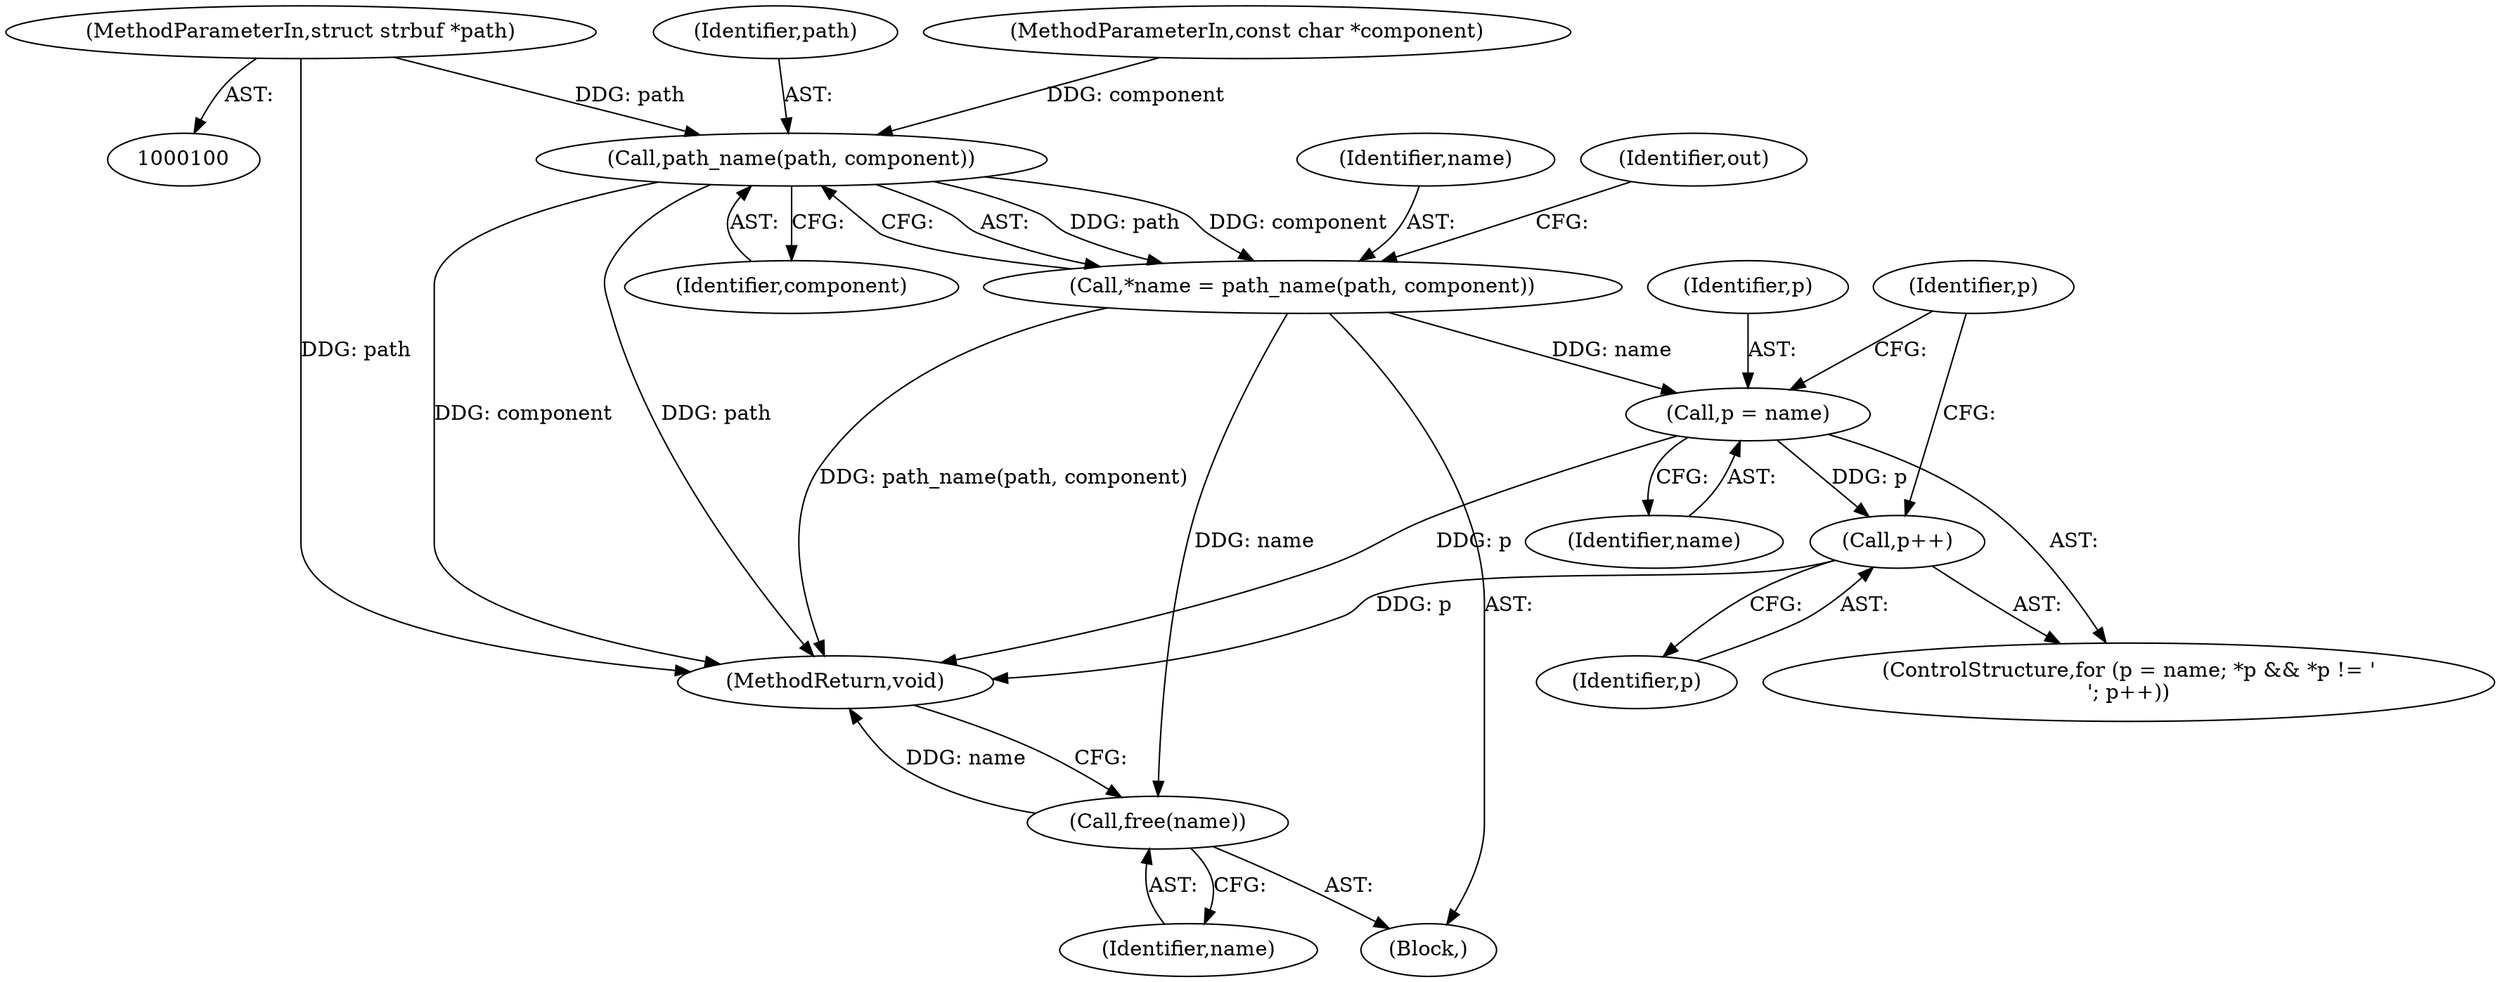 digraph "0_git_de1e67d0703894cb6ea782e36abb63976ab07e60_12@pointer" {
"1000103" [label="(MethodParameterIn,struct strbuf *path)"];
"1000109" [label="(Call,path_name(path, component))"];
"1000107" [label="(Call,*name = path_name(path, component))"];
"1000122" [label="(Call,p = name)"];
"1000132" [label="(Call,p++)"];
"1000141" [label="(Call,free(name))"];
"1000122" [label="(Call,p = name)"];
"1000141" [label="(Call,free(name))"];
"1000121" [label="(ControlStructure,for (p = name; *p && *p != '\n'; p++))"];
"1000114" [label="(Identifier,out)"];
"1000142" [label="(Identifier,name)"];
"1000105" [label="(Block,)"];
"1000104" [label="(MethodParameterIn,const char *component)"];
"1000123" [label="(Identifier,p)"];
"1000133" [label="(Identifier,p)"];
"1000143" [label="(MethodReturn,void)"];
"1000103" [label="(MethodParameterIn,struct strbuf *path)"];
"1000107" [label="(Call,*name = path_name(path, component))"];
"1000108" [label="(Identifier,name)"];
"1000124" [label="(Identifier,name)"];
"1000110" [label="(Identifier,path)"];
"1000127" [label="(Identifier,p)"];
"1000111" [label="(Identifier,component)"];
"1000132" [label="(Call,p++)"];
"1000109" [label="(Call,path_name(path, component))"];
"1000103" -> "1000100"  [label="AST: "];
"1000103" -> "1000143"  [label="DDG: path"];
"1000103" -> "1000109"  [label="DDG: path"];
"1000109" -> "1000107"  [label="AST: "];
"1000109" -> "1000111"  [label="CFG: "];
"1000110" -> "1000109"  [label="AST: "];
"1000111" -> "1000109"  [label="AST: "];
"1000107" -> "1000109"  [label="CFG: "];
"1000109" -> "1000143"  [label="DDG: path"];
"1000109" -> "1000143"  [label="DDG: component"];
"1000109" -> "1000107"  [label="DDG: path"];
"1000109" -> "1000107"  [label="DDG: component"];
"1000104" -> "1000109"  [label="DDG: component"];
"1000107" -> "1000105"  [label="AST: "];
"1000108" -> "1000107"  [label="AST: "];
"1000114" -> "1000107"  [label="CFG: "];
"1000107" -> "1000143"  [label="DDG: path_name(path, component)"];
"1000107" -> "1000122"  [label="DDG: name"];
"1000107" -> "1000141"  [label="DDG: name"];
"1000122" -> "1000121"  [label="AST: "];
"1000122" -> "1000124"  [label="CFG: "];
"1000123" -> "1000122"  [label="AST: "];
"1000124" -> "1000122"  [label="AST: "];
"1000127" -> "1000122"  [label="CFG: "];
"1000122" -> "1000143"  [label="DDG: p"];
"1000122" -> "1000132"  [label="DDG: p"];
"1000132" -> "1000121"  [label="AST: "];
"1000132" -> "1000133"  [label="CFG: "];
"1000133" -> "1000132"  [label="AST: "];
"1000127" -> "1000132"  [label="CFG: "];
"1000132" -> "1000143"  [label="DDG: p"];
"1000141" -> "1000105"  [label="AST: "];
"1000141" -> "1000142"  [label="CFG: "];
"1000142" -> "1000141"  [label="AST: "];
"1000143" -> "1000141"  [label="CFG: "];
"1000141" -> "1000143"  [label="DDG: name"];
}
